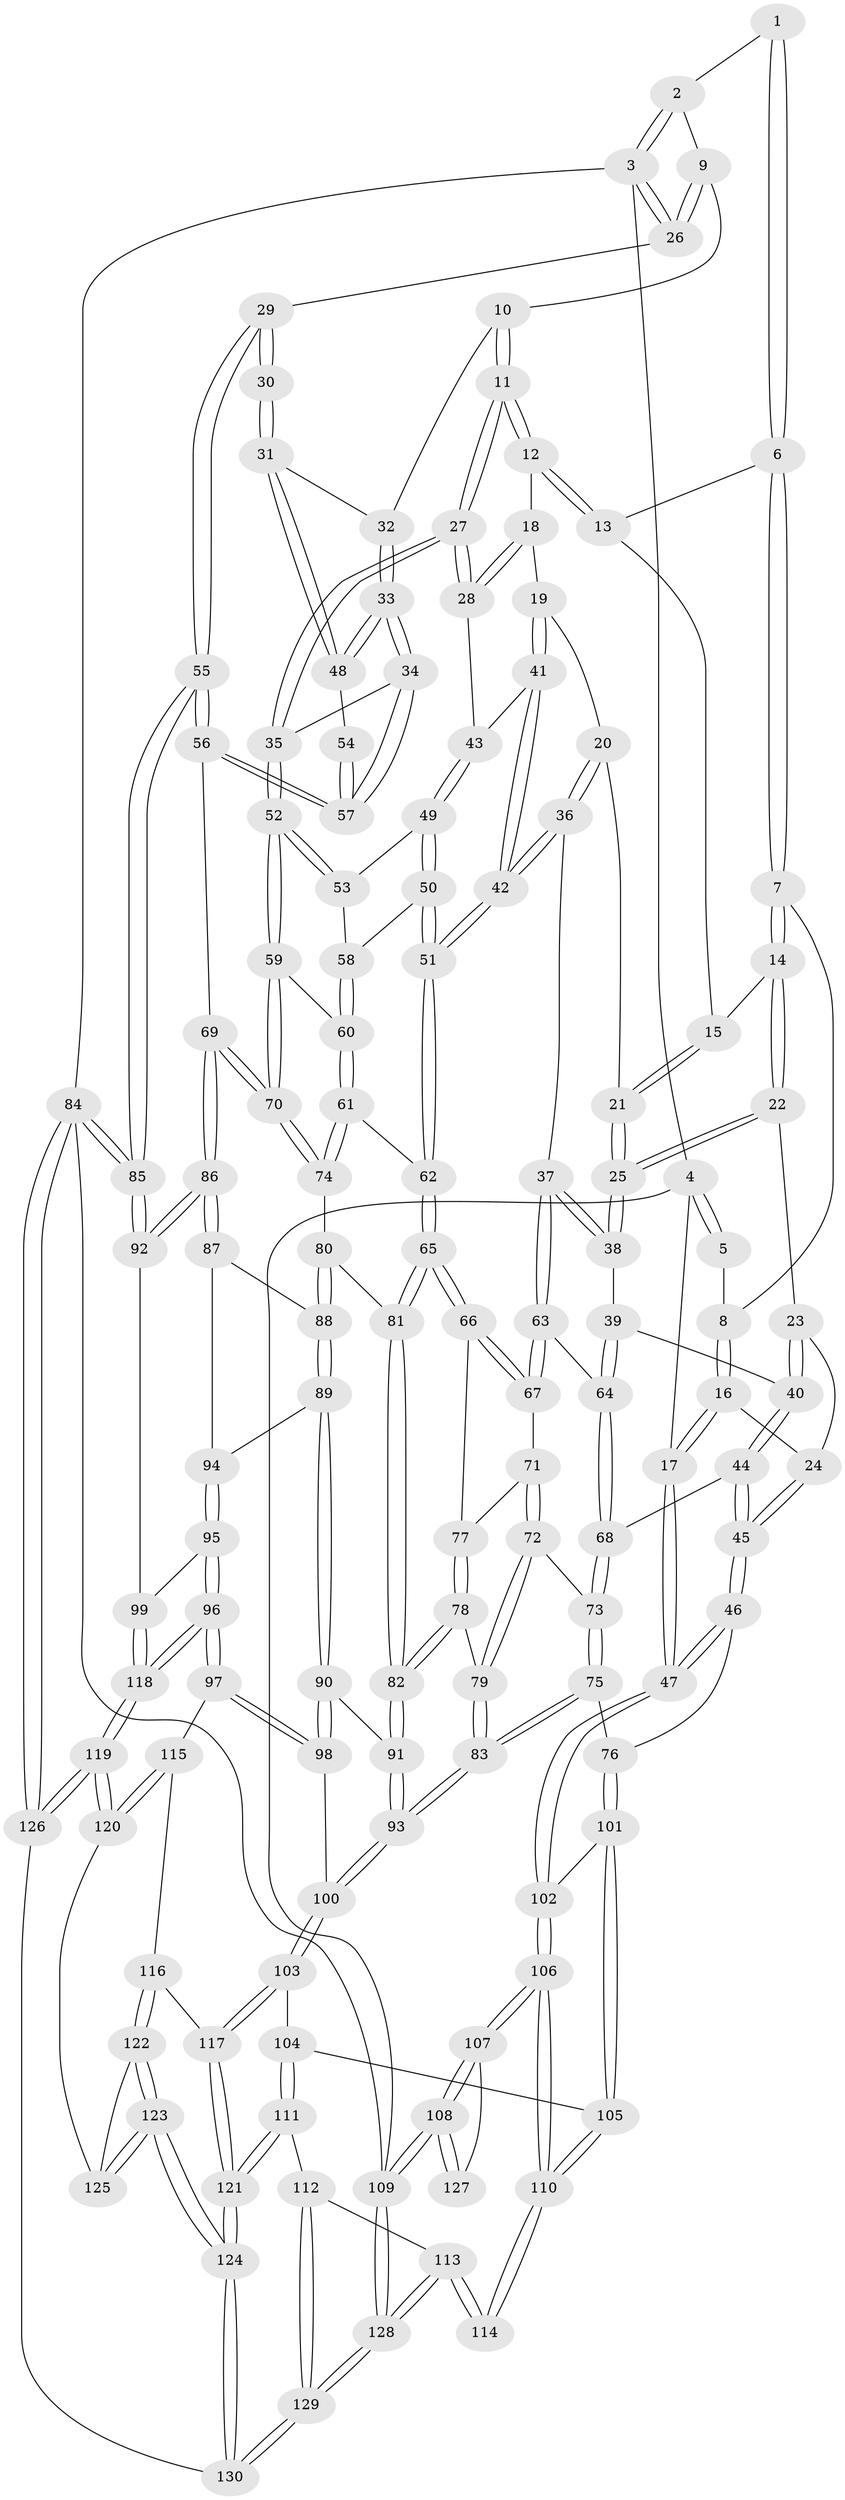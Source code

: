 // Generated by graph-tools (version 1.1) at 2025/03/03/09/25 03:03:25]
// undirected, 130 vertices, 322 edges
graph export_dot {
graph [start="1"]
  node [color=gray90,style=filled];
  1 [pos="+0.5370353939344087+0"];
  2 [pos="+0.7910600044516867+0"];
  3 [pos="+1+0"];
  4 [pos="+0+0"];
  5 [pos="+0.20134833096262447+0"];
  6 [pos="+0.522520313826699+0"];
  7 [pos="+0.2350340870141121+0.0656503576415716"];
  8 [pos="+0.2113206541627583+0.026162386675134968"];
  9 [pos="+0.8344619979415908+0.05130655707636162"];
  10 [pos="+0.8215037883176994+0.10606162629963936"];
  11 [pos="+0.7780733564128659+0.14855244274854826"];
  12 [pos="+0.637871622672582+0.14264329302210738"];
  13 [pos="+0.5213824828353367+0"];
  14 [pos="+0.2442476477650669+0.081713463807807"];
  15 [pos="+0.4552710247484085+0.030259178353465224"];
  16 [pos="+0+0.12529563973038432"];
  17 [pos="+0+0.020752366699985526"];
  18 [pos="+0.6227026900758409+0.16089385000991288"];
  19 [pos="+0.5894066451124683+0.1893928805395543"];
  20 [pos="+0.4734169407182422+0.16852571207074404"];
  21 [pos="+0.4459187447120399+0.13279504374113757"];
  22 [pos="+0.24690367331927962+0.12826295948138283"];
  23 [pos="+0.14040679464046005+0.1890770141194711"];
  24 [pos="+0.04244977308081488+0.16533157740331966"];
  25 [pos="+0.30808833620939036+0.2035171758182536"];
  26 [pos="+1+0.13510207820673678"];
  27 [pos="+0.7691161580153305+0.23639813195976755"];
  28 [pos="+0.6806394313555817+0.2745829121874624"];
  29 [pos="+1+0.2553000765022622"];
  30 [pos="+1+0.2285776254831559"];
  31 [pos="+0.9641873321832432+0.2180813223071837"];
  32 [pos="+0.8681144582873348+0.14633545130027337"];
  33 [pos="+0.8740020855519247+0.3080126449734634"];
  34 [pos="+0.8628266219473797+0.319877237339598"];
  35 [pos="+0.8018649403268491+0.3169350405423517"];
  36 [pos="+0.46497997885024867+0.28666231264235364"];
  37 [pos="+0.40439528716647716+0.305051476434346"];
  38 [pos="+0.3078072674145283+0.2150341144309789"];
  39 [pos="+0.24607050339776365+0.29624063228057634"];
  40 [pos="+0.18191546209445258+0.31247704416089234"];
  41 [pos="+0.587587583065142+0.2302444873720363"];
  42 [pos="+0.5503656569405758+0.33538349886520585"];
  43 [pos="+0.6775051874372766+0.2773264847491238"];
  44 [pos="+0.11677226544094944+0.38135268121675236"];
  45 [pos="+0.0980867957498144+0.38901744974708374"];
  46 [pos="+0.06320576295232366+0.4198134949450381"];
  47 [pos="+0+0.4935489836092883"];
  48 [pos="+0.8895948331112133+0.29500130445405015"];
  49 [pos="+0.6685713235423437+0.29551519899739603"];
  50 [pos="+0.6455281369317446+0.3244490497202082"];
  51 [pos="+0.5593286148949839+0.3527508616027945"];
  52 [pos="+0.7843433966480375+0.3495209701951889"];
  53 [pos="+0.7262703627058646+0.33429806911210475"];
  54 [pos="+0.9400059002362465+0.31024840321633385"];
  55 [pos="+1+0.46078548682053627"];
  56 [pos="+0.961762958155152+0.4199549470002917"];
  57 [pos="+0.9453878270396054+0.4014474248926764"];
  58 [pos="+0.6653807581260404+0.33884098073390834"];
  59 [pos="+0.7756944116467896+0.37936795710952403"];
  60 [pos="+0.6922398892191363+0.3725393662396151"];
  61 [pos="+0.6427576585534315+0.43150102145300656"];
  62 [pos="+0.5568577159517173+0.41233062585538083"];
  63 [pos="+0.3770142877219323+0.37616062166291026"];
  64 [pos="+0.2951671796105384+0.3612497649616563"];
  65 [pos="+0.5290723151941842+0.45272011602640316"];
  66 [pos="+0.4881918405771034+0.44214336461155773"];
  67 [pos="+0.37795150445367404+0.3789058227352044"];
  68 [pos="+0.2544600086263141+0.44276003701557226"];
  69 [pos="+0.7970354910952249+0.48829434774156893"];
  70 [pos="+0.780770867330921+0.4722821511213618"];
  71 [pos="+0.34784282657946963+0.45632914526678847"];
  72 [pos="+0.31410572964169536+0.47272990476644383"];
  73 [pos="+0.2742355580250904+0.4773938463288725"];
  74 [pos="+0.7122234386482841+0.474829629396452"];
  75 [pos="+0.22813533747463502+0.5813203657991853"];
  76 [pos="+0.2130548742413828+0.586550100931485"];
  77 [pos="+0.3828049948072279+0.4825237845436637"];
  78 [pos="+0.39220877242295377+0.5120632335619806"];
  79 [pos="+0.3664720476910973+0.5673701405162805"];
  80 [pos="+0.6606726775905964+0.5311930881980506"];
  81 [pos="+0.5290362549027386+0.47032281945362464"];
  82 [pos="+0.5154803284946888+0.5274247640121916"];
  83 [pos="+0.36151471134309954+0.6276147610764322"];
  84 [pos="+1+1"];
  85 [pos="+1+0.9481303890119097"];
  86 [pos="+0.8194642934522988+0.6152955476380482"];
  87 [pos="+0.6960915985071989+0.5931798049237333"];
  88 [pos="+0.6584203325739966+0.5476135157738672"];
  89 [pos="+0.5823803565020444+0.6019396491668157"];
  90 [pos="+0.5509176172565465+0.600056487338509"];
  91 [pos="+0.5154161073024084+0.5471393869939134"];
  92 [pos="+0.8888352460659705+0.7426460108254879"];
  93 [pos="+0.36456573693769895+0.6306659618827753"];
  94 [pos="+0.6397129119656975+0.6343081691987957"];
  95 [pos="+0.6854727274858265+0.7392025282514194"];
  96 [pos="+0.5684509386338666+0.7790859144220833"];
  97 [pos="+0.5319268464720276+0.764524813192605"];
  98 [pos="+0.5190351437513244+0.7429447485291066"];
  99 [pos="+0.751889175462764+0.7450234425318358"];
  100 [pos="+0.3768965767633781+0.6874282765641999"];
  101 [pos="+0.17474979089341525+0.6412019961349179"];
  102 [pos="+0+0.523059737332663"];
  103 [pos="+0.3029048214428777+0.7841726801213791"];
  104 [pos="+0.16851637649731008+0.7328185443958359"];
  105 [pos="+0.16801096508390215+0.7321688212448638"];
  106 [pos="+0+0.6632894112331992"];
  107 [pos="+0+0.7054671913372695"];
  108 [pos="+0+0.9495967267281407"];
  109 [pos="+0+1"];
  110 [pos="+0.02045566227964249+0.7508239613294474"];
  111 [pos="+0.1376273279816344+0.9103629369453295"];
  112 [pos="+0.13040041442149566+0.9102489965320836"];
  113 [pos="+0.08203516519330105+0.9006122263112116"];
  114 [pos="+0.07546411014396236+0.8958613636789176"];
  115 [pos="+0.4955264182848987+0.8047264375335472"];
  116 [pos="+0.4003836319169653+0.8671176776258961"];
  117 [pos="+0.3161875131263449+0.8333232943368084"];
  118 [pos="+0.6173394616753926+0.937510301994599"];
  119 [pos="+0.6576244639834931+1"];
  120 [pos="+0.5046209740055255+0.9723338219097117"];
  121 [pos="+0.22369862870811968+0.9764229132958356"];
  122 [pos="+0.4084193270525044+0.8904771242748931"];
  123 [pos="+0.3215089042953335+1"];
  124 [pos="+0.26890797607837585+1"];
  125 [pos="+0.44668008434589457+0.9284277336398956"];
  126 [pos="+0.6695173857748469+1"];
  127 [pos="+0.07389194744857348+0.8957910164668375"];
  128 [pos="+0+1"];
  129 [pos="+0+1"];
  130 [pos="+0.27616718930163797+1"];
  1 -- 2;
  1 -- 6;
  1 -- 6;
  2 -- 3;
  2 -- 3;
  2 -- 9;
  3 -- 4;
  3 -- 26;
  3 -- 26;
  3 -- 84;
  4 -- 5;
  4 -- 5;
  4 -- 17;
  4 -- 109;
  5 -- 8;
  6 -- 7;
  6 -- 7;
  6 -- 13;
  7 -- 8;
  7 -- 14;
  7 -- 14;
  8 -- 16;
  8 -- 16;
  9 -- 10;
  9 -- 26;
  9 -- 26;
  10 -- 11;
  10 -- 11;
  10 -- 32;
  11 -- 12;
  11 -- 12;
  11 -- 27;
  11 -- 27;
  12 -- 13;
  12 -- 13;
  12 -- 18;
  13 -- 15;
  14 -- 15;
  14 -- 22;
  14 -- 22;
  15 -- 21;
  15 -- 21;
  16 -- 17;
  16 -- 17;
  16 -- 24;
  17 -- 47;
  17 -- 47;
  18 -- 19;
  18 -- 28;
  18 -- 28;
  19 -- 20;
  19 -- 41;
  19 -- 41;
  20 -- 21;
  20 -- 36;
  20 -- 36;
  21 -- 25;
  21 -- 25;
  22 -- 23;
  22 -- 25;
  22 -- 25;
  23 -- 24;
  23 -- 40;
  23 -- 40;
  24 -- 45;
  24 -- 45;
  25 -- 38;
  25 -- 38;
  26 -- 29;
  27 -- 28;
  27 -- 28;
  27 -- 35;
  27 -- 35;
  28 -- 43;
  29 -- 30;
  29 -- 30;
  29 -- 55;
  29 -- 55;
  30 -- 31;
  30 -- 31;
  31 -- 32;
  31 -- 48;
  31 -- 48;
  32 -- 33;
  32 -- 33;
  33 -- 34;
  33 -- 34;
  33 -- 48;
  33 -- 48;
  34 -- 35;
  34 -- 57;
  34 -- 57;
  35 -- 52;
  35 -- 52;
  36 -- 37;
  36 -- 42;
  36 -- 42;
  37 -- 38;
  37 -- 38;
  37 -- 63;
  37 -- 63;
  38 -- 39;
  39 -- 40;
  39 -- 64;
  39 -- 64;
  40 -- 44;
  40 -- 44;
  41 -- 42;
  41 -- 42;
  41 -- 43;
  42 -- 51;
  42 -- 51;
  43 -- 49;
  43 -- 49;
  44 -- 45;
  44 -- 45;
  44 -- 68;
  45 -- 46;
  45 -- 46;
  46 -- 47;
  46 -- 47;
  46 -- 76;
  47 -- 102;
  47 -- 102;
  48 -- 54;
  49 -- 50;
  49 -- 50;
  49 -- 53;
  50 -- 51;
  50 -- 51;
  50 -- 58;
  51 -- 62;
  51 -- 62;
  52 -- 53;
  52 -- 53;
  52 -- 59;
  52 -- 59;
  53 -- 58;
  54 -- 57;
  54 -- 57;
  55 -- 56;
  55 -- 56;
  55 -- 85;
  55 -- 85;
  56 -- 57;
  56 -- 57;
  56 -- 69;
  58 -- 60;
  58 -- 60;
  59 -- 60;
  59 -- 70;
  59 -- 70;
  60 -- 61;
  60 -- 61;
  61 -- 62;
  61 -- 74;
  61 -- 74;
  62 -- 65;
  62 -- 65;
  63 -- 64;
  63 -- 67;
  63 -- 67;
  64 -- 68;
  64 -- 68;
  65 -- 66;
  65 -- 66;
  65 -- 81;
  65 -- 81;
  66 -- 67;
  66 -- 67;
  66 -- 77;
  67 -- 71;
  68 -- 73;
  68 -- 73;
  69 -- 70;
  69 -- 70;
  69 -- 86;
  69 -- 86;
  70 -- 74;
  70 -- 74;
  71 -- 72;
  71 -- 72;
  71 -- 77;
  72 -- 73;
  72 -- 79;
  72 -- 79;
  73 -- 75;
  73 -- 75;
  74 -- 80;
  75 -- 76;
  75 -- 83;
  75 -- 83;
  76 -- 101;
  76 -- 101;
  77 -- 78;
  77 -- 78;
  78 -- 79;
  78 -- 82;
  78 -- 82;
  79 -- 83;
  79 -- 83;
  80 -- 81;
  80 -- 88;
  80 -- 88;
  81 -- 82;
  81 -- 82;
  82 -- 91;
  82 -- 91;
  83 -- 93;
  83 -- 93;
  84 -- 85;
  84 -- 85;
  84 -- 126;
  84 -- 126;
  84 -- 109;
  85 -- 92;
  85 -- 92;
  86 -- 87;
  86 -- 87;
  86 -- 92;
  86 -- 92;
  87 -- 88;
  87 -- 94;
  88 -- 89;
  88 -- 89;
  89 -- 90;
  89 -- 90;
  89 -- 94;
  90 -- 91;
  90 -- 98;
  90 -- 98;
  91 -- 93;
  91 -- 93;
  92 -- 99;
  93 -- 100;
  93 -- 100;
  94 -- 95;
  94 -- 95;
  95 -- 96;
  95 -- 96;
  95 -- 99;
  96 -- 97;
  96 -- 97;
  96 -- 118;
  96 -- 118;
  97 -- 98;
  97 -- 98;
  97 -- 115;
  98 -- 100;
  99 -- 118;
  99 -- 118;
  100 -- 103;
  100 -- 103;
  101 -- 102;
  101 -- 105;
  101 -- 105;
  102 -- 106;
  102 -- 106;
  103 -- 104;
  103 -- 117;
  103 -- 117;
  104 -- 105;
  104 -- 111;
  104 -- 111;
  105 -- 110;
  105 -- 110;
  106 -- 107;
  106 -- 107;
  106 -- 110;
  106 -- 110;
  107 -- 108;
  107 -- 108;
  107 -- 127;
  108 -- 109;
  108 -- 109;
  108 -- 127;
  108 -- 127;
  109 -- 128;
  109 -- 128;
  110 -- 114;
  110 -- 114;
  111 -- 112;
  111 -- 121;
  111 -- 121;
  112 -- 113;
  112 -- 129;
  112 -- 129;
  113 -- 114;
  113 -- 114;
  113 -- 128;
  113 -- 128;
  115 -- 116;
  115 -- 120;
  115 -- 120;
  116 -- 117;
  116 -- 122;
  116 -- 122;
  117 -- 121;
  117 -- 121;
  118 -- 119;
  118 -- 119;
  119 -- 120;
  119 -- 120;
  119 -- 126;
  119 -- 126;
  120 -- 125;
  121 -- 124;
  121 -- 124;
  122 -- 123;
  122 -- 123;
  122 -- 125;
  123 -- 124;
  123 -- 124;
  123 -- 125;
  123 -- 125;
  124 -- 130;
  124 -- 130;
  126 -- 130;
  128 -- 129;
  128 -- 129;
  129 -- 130;
  129 -- 130;
}
